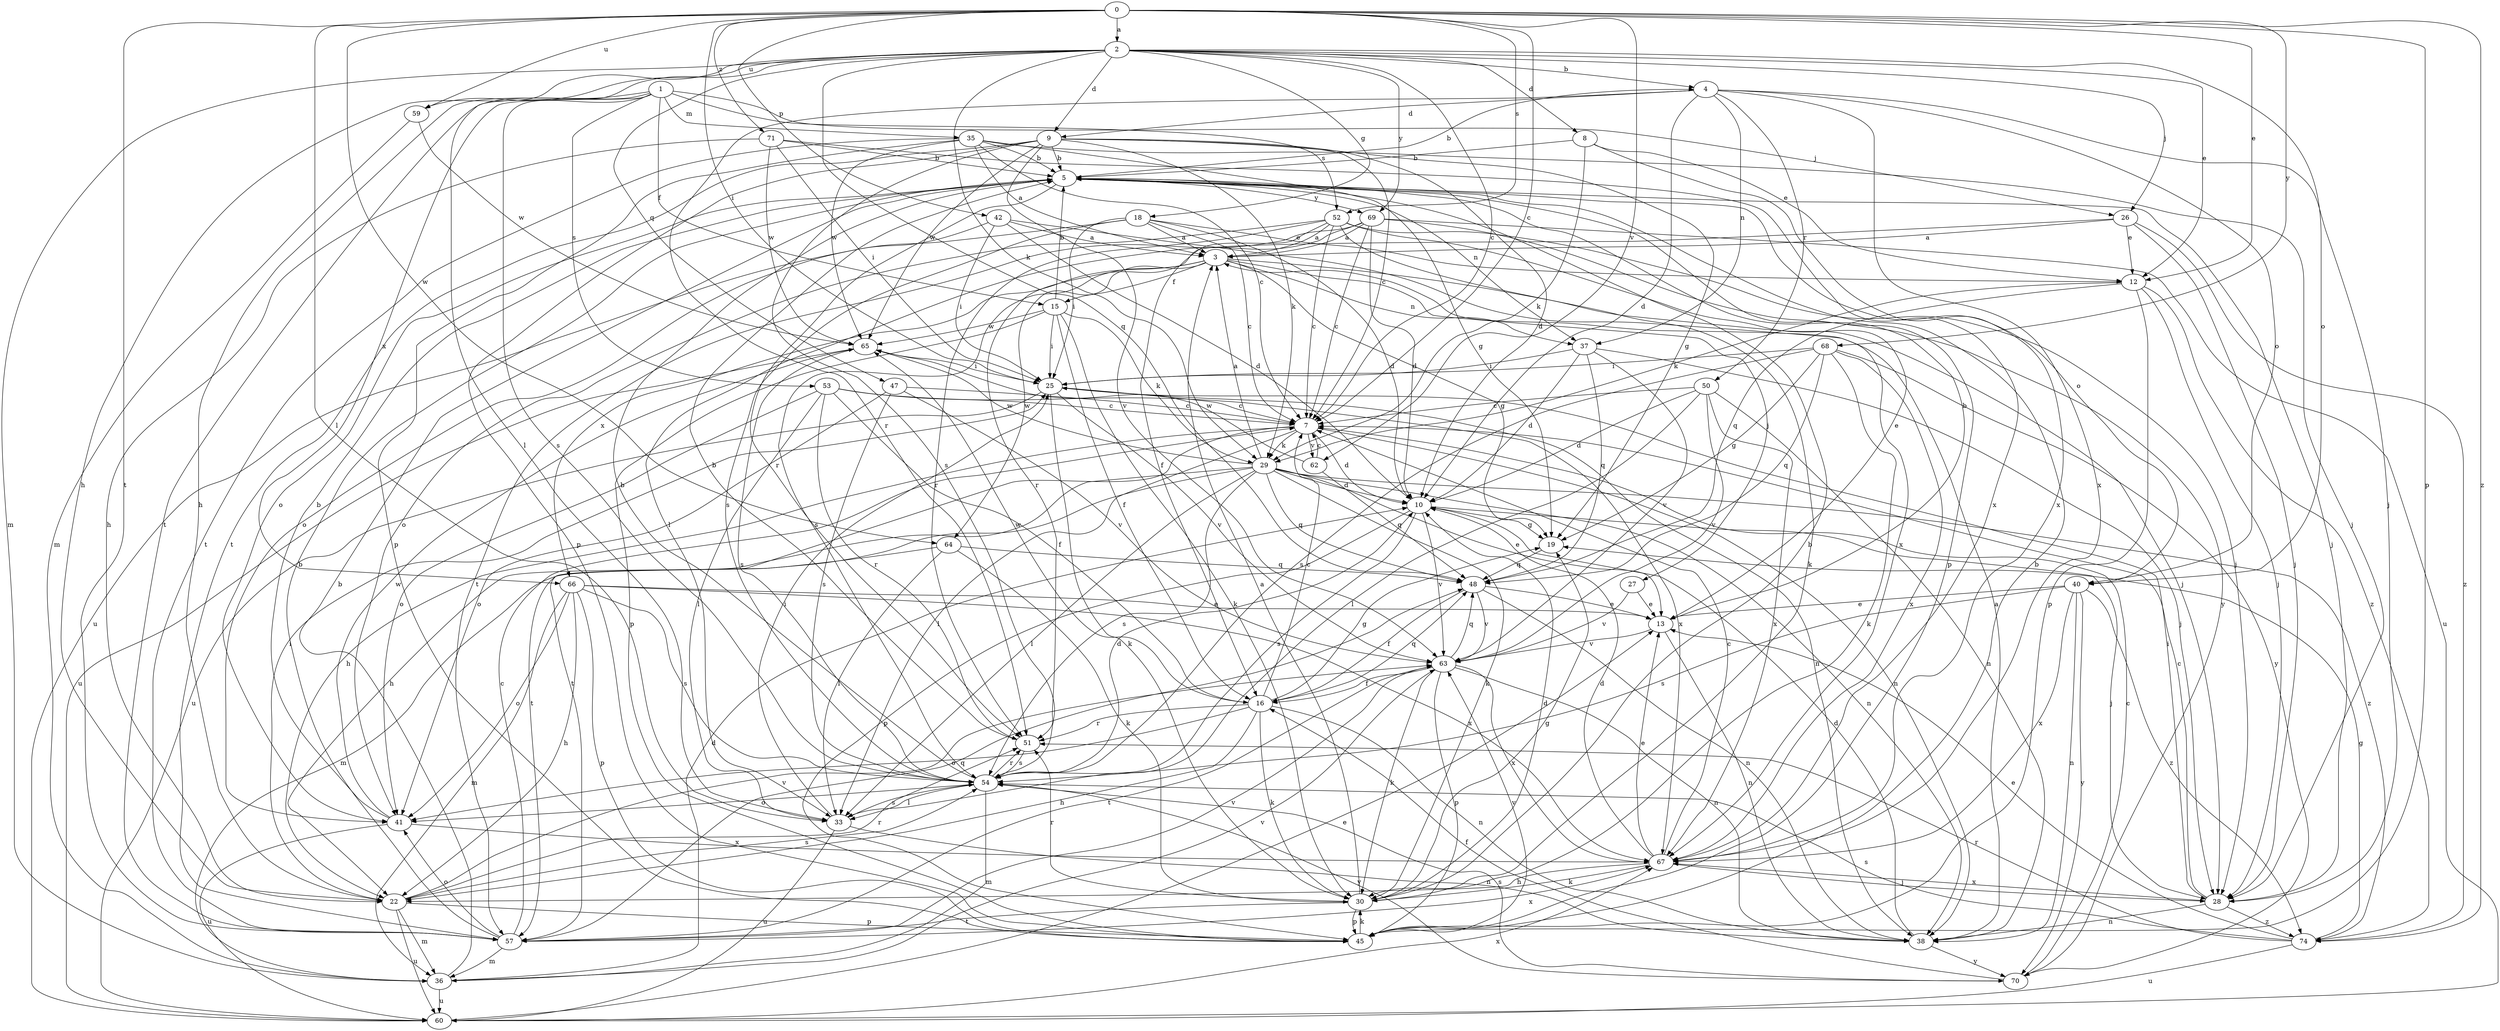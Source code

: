 strict digraph  {
0;
1;
2;
3;
4;
5;
7;
8;
9;
10;
12;
13;
15;
16;
18;
19;
22;
25;
26;
27;
28;
29;
30;
33;
35;
36;
37;
38;
40;
41;
42;
45;
47;
48;
50;
51;
52;
53;
54;
57;
59;
60;
62;
63;
64;
65;
66;
67;
68;
69;
70;
71;
74;
0 -> 2  [label=a];
0 -> 7  [label=c];
0 -> 12  [label=e];
0 -> 25  [label=i];
0 -> 33  [label=l];
0 -> 42  [label=p];
0 -> 45  [label=p];
0 -> 52  [label=s];
0 -> 57  [label=t];
0 -> 59  [label=u];
0 -> 62  [label=v];
0 -> 64  [label=w];
0 -> 68  [label=y];
0 -> 71  [label=z];
0 -> 74  [label=z];
1 -> 15  [label=f];
1 -> 22  [label=h];
1 -> 26  [label=j];
1 -> 35  [label=m];
1 -> 52  [label=s];
1 -> 53  [label=s];
1 -> 54  [label=s];
1 -> 57  [label=t];
1 -> 66  [label=x];
2 -> 4  [label=b];
2 -> 7  [label=c];
2 -> 8  [label=d];
2 -> 9  [label=d];
2 -> 12  [label=e];
2 -> 18  [label=g];
2 -> 22  [label=h];
2 -> 26  [label=j];
2 -> 29  [label=k];
2 -> 33  [label=l];
2 -> 36  [label=m];
2 -> 40  [label=o];
2 -> 47  [label=q];
2 -> 48  [label=q];
2 -> 59  [label=u];
2 -> 69  [label=y];
3 -> 15  [label=f];
3 -> 19  [label=g];
3 -> 27  [label=j];
3 -> 28  [label=j];
3 -> 37  [label=n];
3 -> 54  [label=s];
3 -> 64  [label=w];
3 -> 66  [label=x];
4 -> 9  [label=d];
4 -> 10  [label=d];
4 -> 28  [label=j];
4 -> 37  [label=n];
4 -> 40  [label=o];
4 -> 50  [label=r];
4 -> 51  [label=r];
4 -> 67  [label=x];
5 -> 4  [label=b];
5 -> 28  [label=j];
5 -> 37  [label=n];
5 -> 40  [label=o];
5 -> 41  [label=o];
5 -> 45  [label=p];
5 -> 51  [label=r];
5 -> 69  [label=y];
7 -> 10  [label=d];
7 -> 22  [label=h];
7 -> 29  [label=k];
7 -> 33  [label=l];
7 -> 38  [label=n];
7 -> 57  [label=t];
7 -> 62  [label=v];
8 -> 5  [label=b];
8 -> 12  [label=e];
8 -> 29  [label=k];
8 -> 67  [label=x];
9 -> 5  [label=b];
9 -> 7  [label=c];
9 -> 10  [label=d];
9 -> 19  [label=g];
9 -> 29  [label=k];
9 -> 45  [label=p];
9 -> 54  [label=s];
9 -> 57  [label=t];
9 -> 63  [label=v];
9 -> 65  [label=w];
10 -> 19  [label=g];
10 -> 28  [label=j];
10 -> 45  [label=p];
10 -> 54  [label=s];
10 -> 63  [label=v];
12 -> 28  [label=j];
12 -> 29  [label=k];
12 -> 45  [label=p];
12 -> 48  [label=q];
12 -> 74  [label=z];
13 -> 5  [label=b];
13 -> 38  [label=n];
13 -> 63  [label=v];
15 -> 5  [label=b];
15 -> 16  [label=f];
15 -> 25  [label=i];
15 -> 29  [label=k];
15 -> 30  [label=k];
15 -> 45  [label=p];
15 -> 65  [label=w];
16 -> 7  [label=c];
16 -> 19  [label=g];
16 -> 22  [label=h];
16 -> 30  [label=k];
16 -> 38  [label=n];
16 -> 41  [label=o];
16 -> 48  [label=q];
16 -> 51  [label=r];
16 -> 65  [label=w];
18 -> 3  [label=a];
18 -> 7  [label=c];
18 -> 10  [label=d];
18 -> 12  [label=e];
18 -> 25  [label=i];
18 -> 54  [label=s];
18 -> 60  [label=u];
19 -> 48  [label=q];
22 -> 25  [label=i];
22 -> 36  [label=m];
22 -> 45  [label=p];
22 -> 51  [label=r];
22 -> 54  [label=s];
22 -> 60  [label=u];
22 -> 63  [label=v];
25 -> 7  [label=c];
25 -> 30  [label=k];
25 -> 38  [label=n];
25 -> 60  [label=u];
25 -> 63  [label=v];
26 -> 3  [label=a];
26 -> 12  [label=e];
26 -> 28  [label=j];
26 -> 51  [label=r];
26 -> 74  [label=z];
27 -> 13  [label=e];
27 -> 63  [label=v];
28 -> 7  [label=c];
28 -> 25  [label=i];
28 -> 38  [label=n];
28 -> 67  [label=x];
28 -> 74  [label=z];
29 -> 3  [label=a];
29 -> 10  [label=d];
29 -> 13  [label=e];
29 -> 22  [label=h];
29 -> 30  [label=k];
29 -> 33  [label=l];
29 -> 38  [label=n];
29 -> 48  [label=q];
29 -> 54  [label=s];
29 -> 57  [label=t];
29 -> 65  [label=w];
29 -> 74  [label=z];
30 -> 3  [label=a];
30 -> 5  [label=b];
30 -> 10  [label=d];
30 -> 19  [label=g];
30 -> 45  [label=p];
30 -> 51  [label=r];
30 -> 57  [label=t];
33 -> 25  [label=i];
33 -> 38  [label=n];
33 -> 54  [label=s];
33 -> 60  [label=u];
35 -> 3  [label=a];
35 -> 5  [label=b];
35 -> 7  [label=c];
35 -> 19  [label=g];
35 -> 28  [label=j];
35 -> 45  [label=p];
35 -> 57  [label=t];
35 -> 65  [label=w];
36 -> 5  [label=b];
36 -> 10  [label=d];
36 -> 60  [label=u];
36 -> 63  [label=v];
37 -> 10  [label=d];
37 -> 25  [label=i];
37 -> 28  [label=j];
37 -> 48  [label=q];
37 -> 63  [label=v];
38 -> 3  [label=a];
38 -> 10  [label=d];
38 -> 70  [label=y];
40 -> 13  [label=e];
40 -> 38  [label=n];
40 -> 54  [label=s];
40 -> 67  [label=x];
40 -> 70  [label=y];
40 -> 74  [label=z];
41 -> 5  [label=b];
41 -> 60  [label=u];
41 -> 65  [label=w];
41 -> 67  [label=x];
42 -> 3  [label=a];
42 -> 10  [label=d];
42 -> 25  [label=i];
42 -> 41  [label=o];
42 -> 67  [label=x];
45 -> 5  [label=b];
45 -> 30  [label=k];
45 -> 63  [label=v];
47 -> 7  [label=c];
47 -> 41  [label=o];
47 -> 54  [label=s];
47 -> 63  [label=v];
48 -> 13  [label=e];
48 -> 16  [label=f];
48 -> 38  [label=n];
48 -> 63  [label=v];
50 -> 7  [label=c];
50 -> 10  [label=d];
50 -> 33  [label=l];
50 -> 38  [label=n];
50 -> 63  [label=v];
50 -> 67  [label=x];
51 -> 5  [label=b];
51 -> 54  [label=s];
52 -> 3  [label=a];
52 -> 7  [label=c];
52 -> 13  [label=e];
52 -> 16  [label=f];
52 -> 28  [label=j];
52 -> 30  [label=k];
52 -> 41  [label=o];
52 -> 51  [label=r];
53 -> 7  [label=c];
53 -> 16  [label=f];
53 -> 33  [label=l];
53 -> 41  [label=o];
53 -> 51  [label=r];
53 -> 67  [label=x];
54 -> 5  [label=b];
54 -> 10  [label=d];
54 -> 33  [label=l];
54 -> 36  [label=m];
54 -> 41  [label=o];
54 -> 51  [label=r];
54 -> 70  [label=y];
57 -> 5  [label=b];
57 -> 7  [label=c];
57 -> 36  [label=m];
57 -> 41  [label=o];
57 -> 48  [label=q];
57 -> 63  [label=v];
57 -> 67  [label=x];
59 -> 36  [label=m];
59 -> 65  [label=w];
60 -> 13  [label=e];
60 -> 67  [label=x];
62 -> 7  [label=c];
62 -> 48  [label=q];
62 -> 65  [label=w];
63 -> 16  [label=f];
63 -> 30  [label=k];
63 -> 38  [label=n];
63 -> 45  [label=p];
63 -> 48  [label=q];
63 -> 57  [label=t];
63 -> 67  [label=x];
64 -> 30  [label=k];
64 -> 33  [label=l];
64 -> 36  [label=m];
64 -> 48  [label=q];
65 -> 25  [label=i];
65 -> 54  [label=s];
65 -> 60  [label=u];
66 -> 13  [label=e];
66 -> 22  [label=h];
66 -> 36  [label=m];
66 -> 41  [label=o];
66 -> 45  [label=p];
66 -> 54  [label=s];
66 -> 67  [label=x];
67 -> 7  [label=c];
67 -> 10  [label=d];
67 -> 13  [label=e];
67 -> 22  [label=h];
67 -> 28  [label=j];
67 -> 30  [label=k];
68 -> 19  [label=g];
68 -> 25  [label=i];
68 -> 30  [label=k];
68 -> 48  [label=q];
68 -> 54  [label=s];
68 -> 67  [label=x];
68 -> 70  [label=y];
69 -> 3  [label=a];
69 -> 7  [label=c];
69 -> 10  [label=d];
69 -> 33  [label=l];
69 -> 57  [label=t];
69 -> 60  [label=u];
69 -> 70  [label=y];
70 -> 7  [label=c];
70 -> 16  [label=f];
70 -> 54  [label=s];
71 -> 5  [label=b];
71 -> 22  [label=h];
71 -> 25  [label=i];
71 -> 65  [label=w];
71 -> 67  [label=x];
74 -> 13  [label=e];
74 -> 19  [label=g];
74 -> 51  [label=r];
74 -> 54  [label=s];
74 -> 60  [label=u];
}
